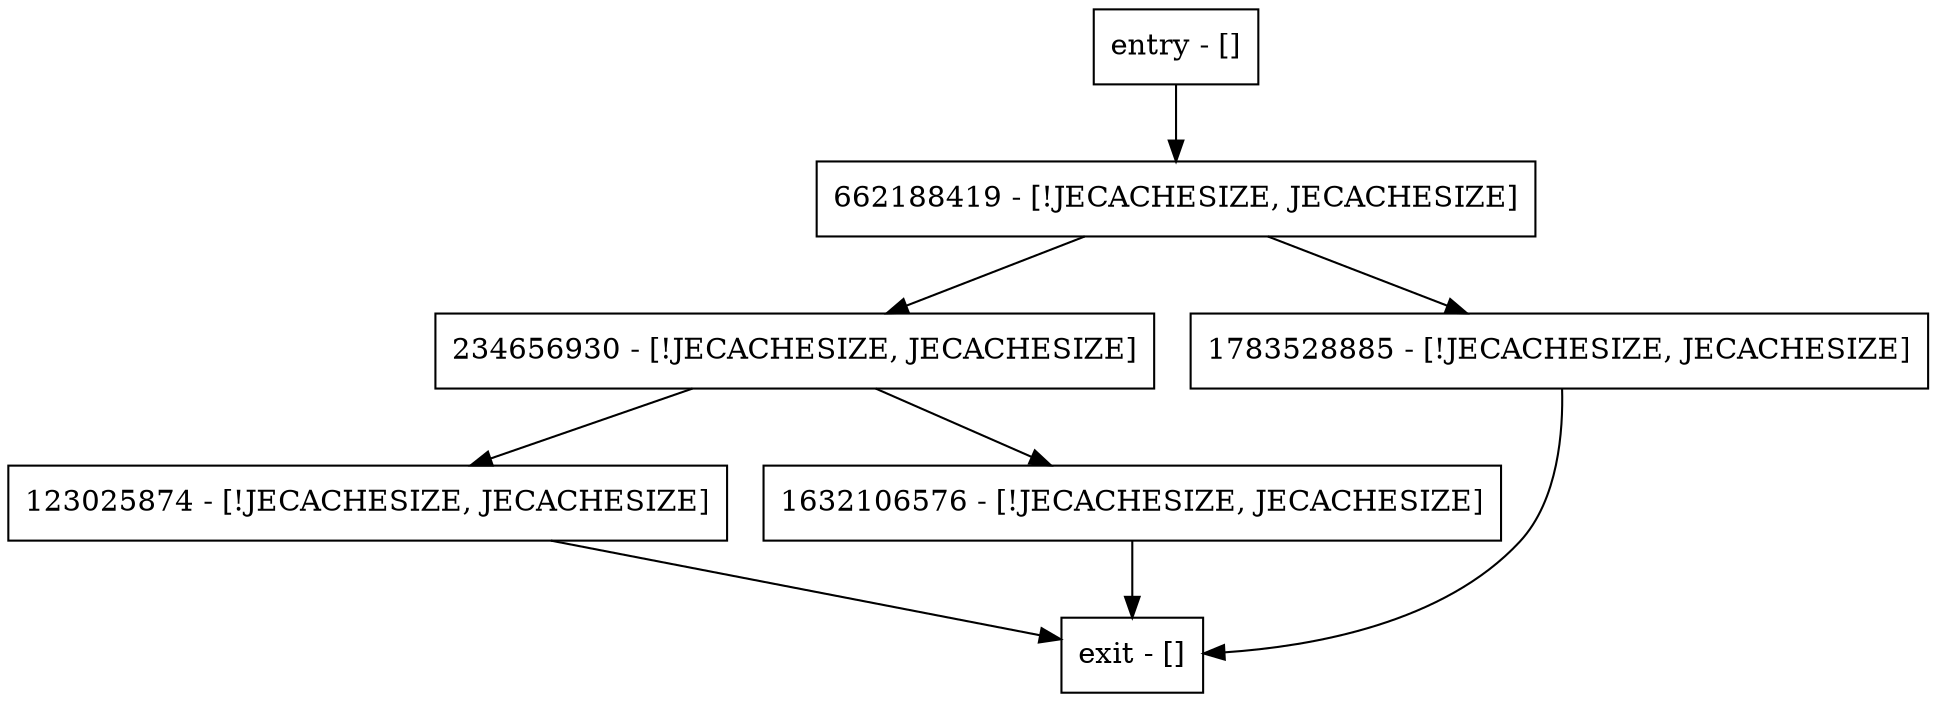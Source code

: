 digraph loadVLSN {
node [shape=record];
entry [label="entry - []"];
exit [label="exit - []"];
234656930 [label="234656930 - [!JECACHESIZE, JECACHESIZE]"];
1783528885 [label="1783528885 - [!JECACHESIZE, JECACHESIZE]"];
123025874 [label="123025874 - [!JECACHESIZE, JECACHESIZE]"];
1632106576 [label="1632106576 - [!JECACHESIZE, JECACHESIZE]"];
662188419 [label="662188419 - [!JECACHESIZE, JECACHESIZE]"];
entry;
exit;
entry -> 662188419;
234656930 -> 123025874;
234656930 -> 1632106576;
1783528885 -> exit;
123025874 -> exit;
1632106576 -> exit;
662188419 -> 234656930;
662188419 -> 1783528885;
}
